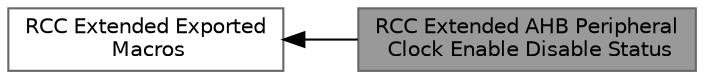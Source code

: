 digraph "RCC Extended AHB Peripheral Clock Enable Disable Status"
{
 // LATEX_PDF_SIZE
  bgcolor="transparent";
  edge [fontname=Helvetica,fontsize=10,labelfontname=Helvetica,labelfontsize=10];
  node [fontname=Helvetica,fontsize=10,shape=box,height=0.2,width=0.4];
  rankdir=LR;
  Node1 [id="Node000001",label="RCC Extended AHB Peripheral\l Clock Enable Disable Status",height=0.2,width=0.4,color="gray40", fillcolor="grey60", style="filled", fontcolor="black",tooltip="Get the enable or disable status of the AHB peripheral clock."];
  Node2 [id="Node000002",label="RCC Extended Exported\l Macros",height=0.2,width=0.4,color="grey40", fillcolor="white", style="filled",URL="$group___r_c_c_ex___exported___macros.html",tooltip=" "];
  Node2->Node1 [shape=plaintext, dir="back", style="solid"];
}
